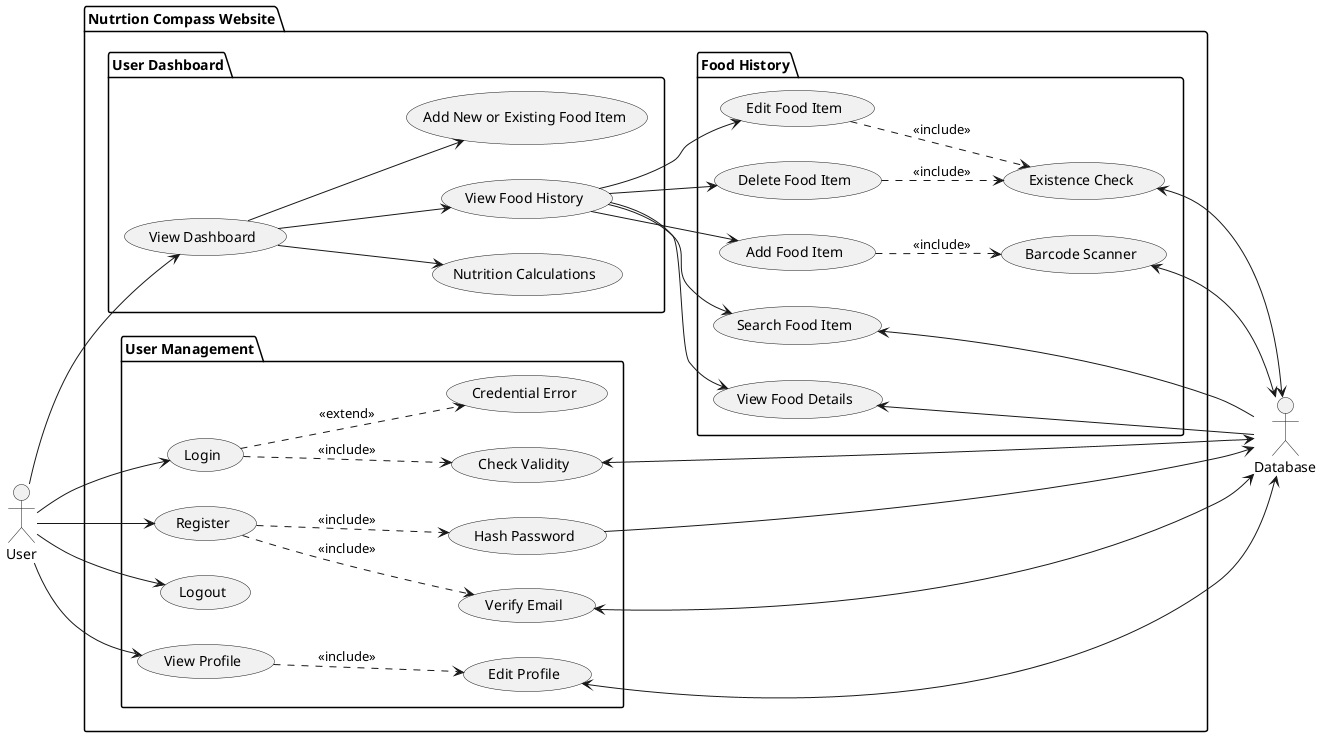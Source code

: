 @startuml usecase

left to right direction
' skinparam packageStyle rectangle

actor User as u
actor Database as db

package "Nutrtion Compass Website" {
    package "User Management" {
        usecase (Register) as register
        usecase (Hash Password) as hash
        usecase (Login) as login
        usecase (Check Validity) as check_validity
        usecase (Credential Error) as credential_error
        usecase (Verify Email) as verify_email
        usecase (Logout) as logout
        usecase (View Profile) as view_profile
        usecase (Edit Profile) as edit_profile
    }

    package "User Dashboard" {
        usecase (View Dashboard) as view_dash
        usecase (View Food History) as view_food_hist
        usecase (Add New or Existing Food Item) as add_food_dash
        usecase (Nutrition Calculations) as nutr_calc
    }

    package "Food History" {
        usecase (Add Food Item) as add_food
        usecase (Barcode Scanner) as scan_bar
        usecase (Search Food Item) as search_food
        usecase (Edit Food Item) as edit_food
        usecase (Existence Check) as exist_check
        usecase (Delete Food Item) as delete_food
        usecase (View Food Details) as view_food_item
    }

    ' Registration
    u --> register
    register ..> hash : <<include>>
    register ..> verify_email : <<include>>
    hash --> db

    ' User Management
    u -> login
    login ..> check_validity : <<include>>
    login ..> credential_error : <<extend>>
    check_validity <--> db
    u --> logout
    u --> view_profile
    view_profile ..> edit_profile : <<include>>
    edit_profile <--> db
    u --> view_dash
    verify_email <--> db

    ' Dashboard
    view_dash --> view_food_hist
    view_dash --> nutr_calc
    view_dash --> add_food_dash

    ' Food History
    view_food_hist --> add_food
    add_food ..> scan_bar : <<include>>
    view_food_hist --> search_food
    view_food_hist --> edit_food
    view_food_hist --> delete_food
    view_food_hist --> view_food_item
    edit_food ..> exist_check : <<include>>
    delete_food ..> exist_check : <<include>>
    exist_check <--> db
    view_food_item <-- db
    search_food <-- db
    scan_bar <--> db
}

@enduml